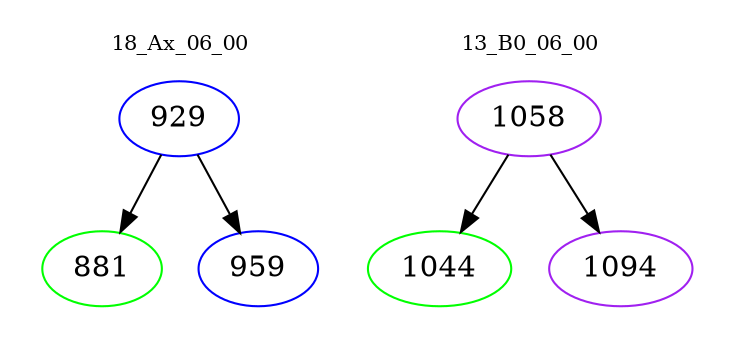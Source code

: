 digraph{
subgraph cluster_0 {
color = white
label = "18_Ax_06_00";
fontsize=10;
T0_929 [label="929", color="blue"]
T0_929 -> T0_881 [color="black"]
T0_881 [label="881", color="green"]
T0_929 -> T0_959 [color="black"]
T0_959 [label="959", color="blue"]
}
subgraph cluster_1 {
color = white
label = "13_B0_06_00";
fontsize=10;
T1_1058 [label="1058", color="purple"]
T1_1058 -> T1_1044 [color="black"]
T1_1044 [label="1044", color="green"]
T1_1058 -> T1_1094 [color="black"]
T1_1094 [label="1094", color="purple"]
}
}
